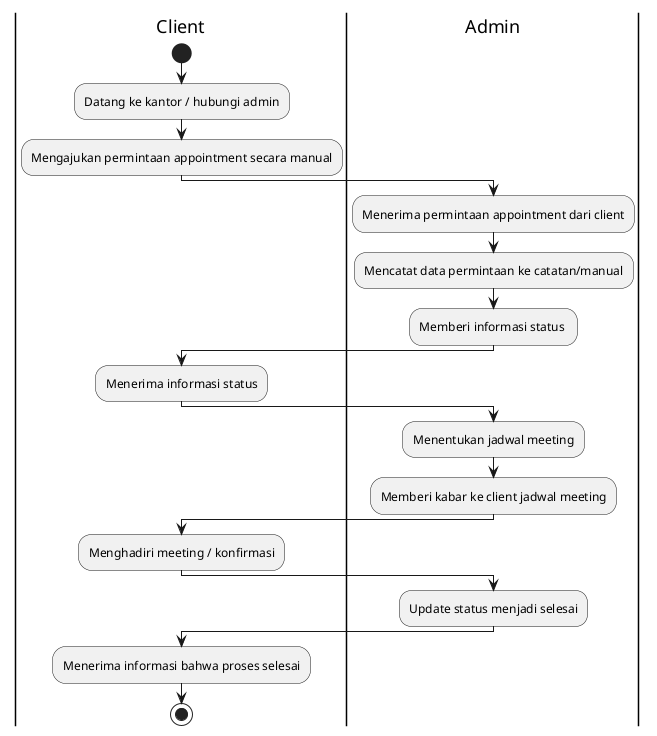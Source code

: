 @startuml
|Client|
start
:Datang ke kantor / hubungi admin;
:Mengajukan permintaan appointment secara manual;
|Admin|
:Menerima permintaan appointment dari client;
:Mencatat data permintaan ke catatan/manual;
:Memberi informasi status ;
|Client|
:Menerima informasi status;
|Admin|
:Menentukan jadwal meeting;
:Memberi kabar ke client jadwal meeting;
|Client|
:Menghadiri meeting / konfirmasi;
|Admin|
:Update status menjadi selesai;
|Client|
:Menerima informasi bahwa proses selesai;
stop
@enduml
